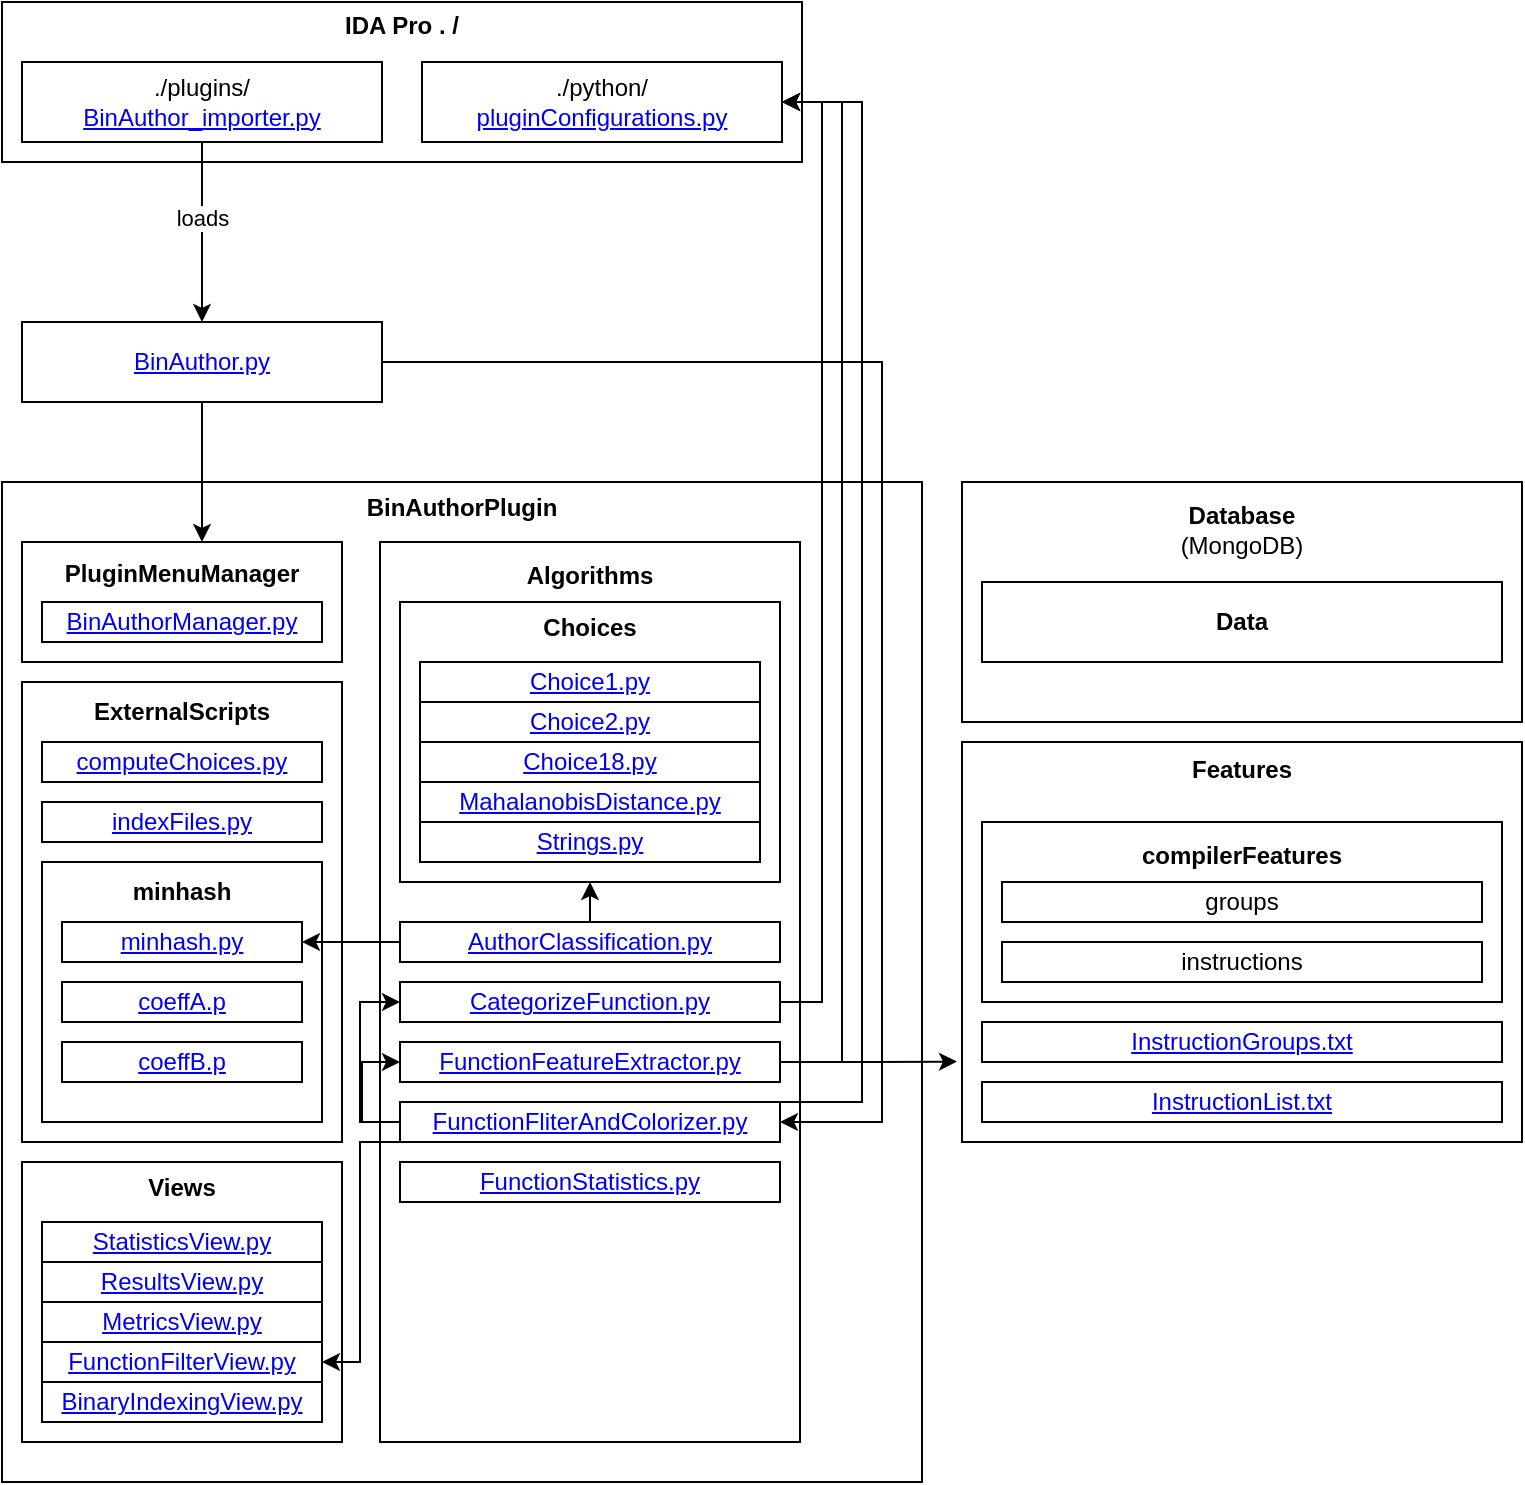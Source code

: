 <mxfile version="17.4.1" type="github"><diagram id="cK5i-I-tC0Fx-0VP-OSx" name="Page-1"><mxGraphModel dx="433" dy="1586" grid="1" gridSize="10" guides="1" tooltips="1" connect="1" arrows="1" fold="1" page="1" pageScale="1" pageWidth="827" pageHeight="1169" math="0" shadow="0"><root><mxCell id="0"/><mxCell id="1" parent="0"/><mxCell id="T5GvVrUFTxV75w1fxt2E-26" value="&lt;div&gt;&lt;b&gt;IDA Pro . /&lt;br&gt;&lt;/b&gt;&lt;/div&gt;&lt;div&gt;&lt;br&gt;&lt;/div&gt;&lt;div&gt;&lt;br&gt;&lt;/div&gt;&lt;div&gt;&lt;br&gt;&lt;/div&gt;&lt;div&gt;&lt;br&gt;&lt;/div&gt;" style="rounded=0;whiteSpace=wrap;html=1;" vertex="1" parent="1"><mxGeometry x="40" y="-120" width="400" height="80" as="geometry"/></mxCell><mxCell id="T5GvVrUFTxV75w1fxt2E-3" style="edgeStyle=orthogonalEdgeStyle;rounded=0;orthogonalLoop=1;jettySize=auto;html=1;entryX=0.5;entryY=0;entryDx=0;entryDy=0;" edge="1" parent="1" source="T5GvVrUFTxV75w1fxt2E-1" target="T5GvVrUFTxV75w1fxt2E-2"><mxGeometry relative="1" as="geometry"/></mxCell><mxCell id="T5GvVrUFTxV75w1fxt2E-4" value="loads" style="edgeLabel;html=1;align=center;verticalAlign=middle;resizable=0;points=[];" vertex="1" connectable="0" parent="T5GvVrUFTxV75w1fxt2E-3"><mxGeometry x="-0.232" relative="1" as="geometry"><mxPoint y="3" as="offset"/></mxGeometry></mxCell><mxCell id="T5GvVrUFTxV75w1fxt2E-1" value="&lt;div&gt;&lt;span class=&quot;css-truncate css-truncate-target d-block width-fit&quot;&gt;./plugins/&lt;br&gt;&lt;/span&gt;&lt;/div&gt;&lt;div&gt;&lt;span class=&quot;css-truncate css-truncate-target d-block width-fit&quot;&gt;&lt;a class=&quot;js-navigation-open Link--primary&quot; title=&quot;BinAuthor_importer.py&quot; href=&quot;https://github.com/g4hsean/BinAuthor/blob/master/BinAuthor_importer.py&quot;&gt;BinAuthor_importer.py&lt;/a&gt;&lt;/span&gt;&lt;/div&gt;" style="rounded=0;whiteSpace=wrap;html=1;" vertex="1" parent="1"><mxGeometry x="50" y="-90" width="180" height="40" as="geometry"/></mxCell><mxCell id="T5GvVrUFTxV75w1fxt2E-2" value="&lt;span class=&quot;css-truncate css-truncate-target d-block width-fit&quot;&gt;&lt;a class=&quot;js-navigation-open Link--primary&quot; title=&quot;BinAuthor.py&quot; href=&quot;https://github.com/g4hsean/BinAuthor/blob/master/BinAuthor.py&quot;&gt;BinAuthor.py&lt;/a&gt;&lt;/span&gt;" style="rounded=0;whiteSpace=wrap;html=1;" vertex="1" parent="1"><mxGeometry x="50" y="40" width="180" height="40" as="geometry"/></mxCell><mxCell id="T5GvVrUFTxV75w1fxt2E-5" value="&lt;div&gt;&lt;b&gt;BinAuthorPlugin&lt;/b&gt;&lt;/div&gt;&lt;div&gt;&lt;b&gt;&lt;br&gt;&lt;/b&gt;&lt;/div&gt;&lt;div&gt;&lt;b&gt;&lt;br&gt;&lt;/b&gt;&lt;/div&gt;&lt;div&gt;&lt;b&gt;&lt;br&gt;&lt;/b&gt;&lt;/div&gt;&lt;div&gt;&lt;b&gt;&lt;br&gt;&lt;/b&gt;&lt;/div&gt;&lt;div&gt;&lt;b&gt;&lt;br&gt;&lt;/b&gt;&lt;/div&gt;&lt;div&gt;&lt;b&gt;&lt;br&gt;&lt;/b&gt;&lt;/div&gt;&lt;div&gt;&lt;b&gt;&lt;br&gt;&lt;/b&gt;&lt;/div&gt;&lt;div&gt;&lt;b&gt;&lt;br&gt;&lt;/b&gt;&lt;/div&gt;&lt;div&gt;&lt;b&gt;&lt;br&gt;&lt;/b&gt;&lt;/div&gt;&lt;div&gt;&lt;b&gt;&lt;br&gt;&lt;/b&gt;&lt;/div&gt;&lt;div&gt;&lt;b&gt;&lt;br&gt;&lt;/b&gt;&lt;/div&gt;&lt;div&gt;&lt;b&gt;&lt;br&gt;&lt;/b&gt;&lt;/div&gt;&lt;div&gt;&lt;b&gt;&lt;br&gt;&lt;/b&gt;&lt;/div&gt;&lt;div&gt;&lt;b&gt;&lt;br&gt;&lt;/b&gt;&lt;/div&gt;&lt;div&gt;&lt;b&gt;&lt;br&gt;&lt;/b&gt;&lt;/div&gt;&lt;div&gt;&lt;b&gt;&lt;br&gt;&lt;/b&gt;&lt;/div&gt;&lt;div&gt;&lt;b&gt;&lt;br&gt;&lt;/b&gt;&lt;/div&gt;&lt;div&gt;&lt;b&gt;&lt;br&gt;&lt;/b&gt;&lt;/div&gt;&lt;div&gt;&lt;b&gt;&lt;br&gt;&lt;/b&gt;&lt;/div&gt;&lt;div&gt;&lt;b&gt;&lt;br&gt;&lt;/b&gt;&lt;/div&gt;&lt;div&gt;&lt;b&gt;&lt;br&gt;&lt;/b&gt;&lt;/div&gt;&lt;div&gt;&lt;b&gt;&lt;br&gt;&lt;/b&gt;&lt;/div&gt;&lt;div&gt;&lt;b&gt;&lt;br&gt;&lt;/b&gt;&lt;/div&gt;&lt;div&gt;&lt;b&gt;&lt;br&gt;&lt;/b&gt;&lt;/div&gt;&lt;div&gt;&lt;b&gt;&lt;br&gt;&lt;/b&gt;&lt;/div&gt;&lt;div&gt;&lt;b&gt;&lt;br&gt;&lt;/b&gt;&lt;/div&gt;&lt;div&gt;&lt;b&gt;&lt;br&gt;&lt;/b&gt;&lt;/div&gt;&lt;div&gt;&lt;b&gt;&lt;br&gt;&lt;/b&gt;&lt;/div&gt;&lt;div&gt;&lt;b&gt;&lt;br&gt;&lt;/b&gt;&lt;/div&gt;&lt;div&gt;&lt;b&gt;&lt;br&gt;&lt;/b&gt;&lt;/div&gt;&lt;div&gt;&lt;b&gt;&lt;br&gt;&lt;/b&gt;&lt;/div&gt;&lt;div&gt;&lt;br&gt;&lt;/div&gt;&lt;div&gt;&lt;br&gt;&lt;/div&gt;" style="rounded=0;whiteSpace=wrap;html=1;" vertex="1" parent="1"><mxGeometry x="40" y="120" width="460" height="500" as="geometry"/></mxCell><mxCell id="T5GvVrUFTxV75w1fxt2E-22" value="" style="group" vertex="1" connectable="0" parent="1"><mxGeometry x="229" y="150" width="210" height="450" as="geometry"/></mxCell><mxCell id="T5GvVrUFTxV75w1fxt2E-6" value="&lt;div&gt;&lt;b&gt;Algorithms&lt;br&gt;&lt;/b&gt;&lt;/div&gt;&lt;div&gt;&lt;br&gt;&lt;/div&gt;&lt;div&gt;&lt;br&gt;&lt;/div&gt;&lt;div&gt;&lt;br&gt;&lt;/div&gt;&lt;div&gt;&lt;br&gt;&lt;/div&gt;&lt;div&gt;&lt;br&gt;&lt;/div&gt;&lt;div&gt;&lt;br&gt;&lt;/div&gt;&lt;div&gt;&lt;br&gt;&lt;/div&gt;&lt;div&gt;&lt;br&gt;&lt;/div&gt;&lt;div&gt;&lt;br&gt;&lt;/div&gt;&lt;div&gt;&lt;br&gt;&lt;/div&gt;&lt;div&gt;&lt;br&gt;&lt;b&gt;&lt;/b&gt;&lt;/div&gt;&lt;div&gt;&lt;br&gt;&lt;/div&gt;&lt;div&gt;&lt;br&gt;&lt;/div&gt;&lt;div&gt;&lt;br&gt;&lt;/div&gt;&lt;div&gt;&lt;br&gt;&lt;/div&gt;&lt;div&gt;&lt;br&gt;&lt;/div&gt;&lt;div&gt;&lt;br&gt;&lt;/div&gt;&lt;div&gt;&lt;br&gt;&lt;/div&gt;&lt;div&gt;&lt;br&gt;&lt;/div&gt;&lt;div&gt;&lt;br&gt;&lt;/div&gt;&lt;div&gt;&lt;br&gt;&lt;/div&gt;&lt;div&gt;&lt;br&gt;&lt;/div&gt;&lt;div&gt;&lt;br&gt;&lt;/div&gt;&lt;div&gt;&lt;br&gt;&lt;/div&gt;&lt;div&gt;&lt;br&gt;&lt;/div&gt;&lt;div&gt;&lt;br&gt;&lt;/div&gt;&lt;div&gt;&lt;br&gt;&lt;/div&gt;&lt;div&gt;&lt;br&gt;&lt;/div&gt;&lt;div&gt;&lt;br&gt;&lt;/div&gt;" style="rounded=0;whiteSpace=wrap;html=1;" vertex="1" parent="T5GvVrUFTxV75w1fxt2E-22"><mxGeometry width="210" height="450" as="geometry"/></mxCell><mxCell id="T5GvVrUFTxV75w1fxt2E-7" value="&lt;div&gt;&lt;b&gt;Choices&lt;br&gt;&lt;/b&gt;&lt;/div&gt;&lt;div&gt;&lt;br&gt;&lt;/div&gt;&lt;div&gt;&lt;br&gt;&lt;/div&gt;&lt;div&gt;&lt;br&gt;&lt;/div&gt;&lt;div&gt;&lt;br&gt;&lt;b&gt;&lt;/b&gt;&lt;/div&gt;&lt;div&gt;&lt;br&gt;&lt;/div&gt;&lt;div&gt;&lt;br&gt;&lt;/div&gt;&lt;div&gt;&lt;br&gt;&lt;/div&gt;&lt;div&gt;&lt;br&gt;&lt;/div&gt;" style="rounded=0;whiteSpace=wrap;html=1;" vertex="1" parent="T5GvVrUFTxV75w1fxt2E-22"><mxGeometry x="10" y="30" width="190" height="140" as="geometry"/></mxCell><mxCell id="T5GvVrUFTxV75w1fxt2E-8" value="&lt;span class=&quot;css-truncate css-truncate-target d-block width-fit&quot;&gt;&lt;a class=&quot;js-navigation-open Link--primary&quot; title=&quot;Choice1.py&quot; href=&quot;https://github.com/g4hsean/BinAuthor/blob/master/BinAuthorPlugin/Algorithms/Choices/Choice1.py&quot;&gt;Choice1.py&lt;/a&gt;&lt;/span&gt;" style="rounded=0;whiteSpace=wrap;html=1;" vertex="1" parent="T5GvVrUFTxV75w1fxt2E-22"><mxGeometry x="20" y="60" width="170" height="20" as="geometry"/></mxCell><mxCell id="T5GvVrUFTxV75w1fxt2E-9" value="&lt;span class=&quot;css-truncate css-truncate-target d-block width-fit&quot;&gt;&lt;a class=&quot;js-navigation-open Link--primary&quot; title=&quot;Choice2.py&quot; href=&quot;https://github.com/g4hsean/BinAuthor/blob/master/BinAuthorPlugin/Algorithms/Choices/Choice2.py&quot;&gt;Choice2.py&lt;/a&gt;&lt;/span&gt;" style="rounded=0;whiteSpace=wrap;html=1;" vertex="1" parent="T5GvVrUFTxV75w1fxt2E-22"><mxGeometry x="20" y="80" width="170" height="20" as="geometry"/></mxCell><mxCell id="T5GvVrUFTxV75w1fxt2E-10" value="&lt;span class=&quot;css-truncate css-truncate-target d-block width-fit&quot;&gt;&lt;a class=&quot;js-navigation-open Link--primary&quot; title=&quot;Choice18.py&quot; href=&quot;https://github.com/g4hsean/BinAuthor/blob/master/BinAuthorPlugin/Algorithms/Choices/Choice18.py&quot;&gt;Choice18.py&lt;/a&gt;&lt;/span&gt;" style="rounded=0;whiteSpace=wrap;html=1;" vertex="1" parent="T5GvVrUFTxV75w1fxt2E-22"><mxGeometry x="20" y="100" width="170" height="20" as="geometry"/></mxCell><mxCell id="T5GvVrUFTxV75w1fxt2E-11" value="&lt;span class=&quot;css-truncate css-truncate-target d-block width-fit&quot;&gt;&lt;a class=&quot;js-navigation-open Link--primary&quot; title=&quot;MahalanobisDistance.py&quot; href=&quot;https://github.com/g4hsean/BinAuthor/blob/master/BinAuthorPlugin/Algorithms/Choices/MahalanobisDistance.py&quot;&gt;MahalanobisDistance.py&lt;/a&gt;&lt;/span&gt;" style="rounded=0;whiteSpace=wrap;html=1;" vertex="1" parent="T5GvVrUFTxV75w1fxt2E-22"><mxGeometry x="20" y="120" width="170" height="20" as="geometry"/></mxCell><mxCell id="T5GvVrUFTxV75w1fxt2E-66" style="edgeStyle=orthogonalEdgeStyle;rounded=0;orthogonalLoop=1;jettySize=auto;html=1;" edge="1" parent="T5GvVrUFTxV75w1fxt2E-22" source="T5GvVrUFTxV75w1fxt2E-12"><mxGeometry relative="1" as="geometry"><mxPoint x="105" y="170" as="targetPoint"/></mxGeometry></mxCell><mxCell id="T5GvVrUFTxV75w1fxt2E-12" value="&lt;span class=&quot;css-truncate css-truncate-target d-block width-fit&quot;&gt;&lt;a class=&quot;js-navigation-open Link--primary&quot; title=&quot;AuthorClassification.py&quot; href=&quot;https://github.com/g4hsean/BinAuthor/blob/master/BinAuthorPlugin/Algorithms/AuthorClassification.py&quot;&gt;AuthorClassification.py&lt;/a&gt;&lt;/span&gt;" style="rounded=0;whiteSpace=wrap;html=1;" vertex="1" parent="T5GvVrUFTxV75w1fxt2E-22"><mxGeometry x="10" y="190" width="190" height="20" as="geometry"/></mxCell><mxCell id="T5GvVrUFTxV75w1fxt2E-13" value="&lt;span class=&quot;css-truncate css-truncate-target d-block width-fit&quot;&gt;&lt;a class=&quot;js-navigation-open Link--primary&quot; title=&quot;Strings.py&quot; href=&quot;https://github.com/g4hsean/BinAuthor/blob/master/BinAuthorPlugin/Algorithms/Choices/Strings.py&quot;&gt;Strings.py&lt;/a&gt;&lt;/span&gt;" style="rounded=0;whiteSpace=wrap;html=1;" vertex="1" parent="T5GvVrUFTxV75w1fxt2E-22"><mxGeometry x="20" y="140" width="170" height="20" as="geometry"/></mxCell><mxCell id="T5GvVrUFTxV75w1fxt2E-14" value="&lt;span class=&quot;css-truncate css-truncate-target d-block width-fit&quot;&gt;&lt;a class=&quot;js-navigation-open Link--primary&quot; title=&quot;CategorizeFunction.py&quot; href=&quot;https://github.com/g4hsean/BinAuthor/blob/master/BinAuthorPlugin/Algorithms/CategorizeFunction.py&quot;&gt;CategorizeFunction.py&lt;/a&gt;&lt;/span&gt;" style="rounded=0;whiteSpace=wrap;html=1;" vertex="1" parent="T5GvVrUFTxV75w1fxt2E-22"><mxGeometry x="10" y="220" width="190" height="20" as="geometry"/></mxCell><mxCell id="T5GvVrUFTxV75w1fxt2E-18" value="&lt;span class=&quot;css-truncate css-truncate-target d-block width-fit&quot;&gt;&lt;a class=&quot;js-navigation-open Link--primary&quot; title=&quot;FunctionFeatureExtractor.py&quot; href=&quot;https://github.com/g4hsean/BinAuthor/blob/master/BinAuthorPlugin/Algorithms/FunctionFeatureExtractor.py&quot;&gt;FunctionFeatureExtractor.py&lt;/a&gt;&lt;/span&gt;" style="rounded=0;whiteSpace=wrap;html=1;" vertex="1" parent="T5GvVrUFTxV75w1fxt2E-22"><mxGeometry x="10" y="250" width="190" height="20" as="geometry"/></mxCell><mxCell id="T5GvVrUFTxV75w1fxt2E-73" style="edgeStyle=orthogonalEdgeStyle;rounded=0;orthogonalLoop=1;jettySize=auto;html=1;entryX=0;entryY=0.5;entryDx=0;entryDy=0;" edge="1" parent="T5GvVrUFTxV75w1fxt2E-22" source="T5GvVrUFTxV75w1fxt2E-19" target="T5GvVrUFTxV75w1fxt2E-14"><mxGeometry relative="1" as="geometry"><Array as="points"><mxPoint x="-10" y="290"/><mxPoint x="-10" y="230"/></Array></mxGeometry></mxCell><mxCell id="T5GvVrUFTxV75w1fxt2E-74" style="edgeStyle=orthogonalEdgeStyle;rounded=0;orthogonalLoop=1;jettySize=auto;html=1;entryX=0;entryY=0.5;entryDx=0;entryDy=0;" edge="1" parent="T5GvVrUFTxV75w1fxt2E-22" source="T5GvVrUFTxV75w1fxt2E-19" target="T5GvVrUFTxV75w1fxt2E-18"><mxGeometry relative="1" as="geometry"><Array as="points"><mxPoint x="-9" y="290"/><mxPoint x="-9" y="260"/></Array></mxGeometry></mxCell><mxCell id="T5GvVrUFTxV75w1fxt2E-19" value="&lt;span class=&quot;css-truncate css-truncate-target d-block width-fit&quot;&gt;&lt;a class=&quot;js-navigation-open Link--primary&quot; title=&quot;FunctionFliterAndColorizer.py&quot; href=&quot;https://github.com/g4hsean/BinAuthor/blob/master/BinAuthorPlugin/Algorithms/FunctionFliterAndColorizer.py&quot;&gt;FunctionFliterAndColorizer.py&lt;/a&gt;&lt;/span&gt;" style="rounded=0;whiteSpace=wrap;html=1;" vertex="1" parent="T5GvVrUFTxV75w1fxt2E-22"><mxGeometry x="10" y="280" width="190" height="20" as="geometry"/></mxCell><mxCell id="T5GvVrUFTxV75w1fxt2E-20" value="&lt;span class=&quot;css-truncate css-truncate-target d-block width-fit&quot;&gt;&lt;a class=&quot;js-navigation-open Link--primary&quot; title=&quot;FunctionStatistics.py&quot; href=&quot;https://github.com/g4hsean/BinAuthor/blob/master/BinAuthorPlugin/Algorithms/FunctionStatistics.py&quot;&gt;FunctionStatistics.py&lt;/a&gt;&lt;/span&gt;" style="rounded=0;whiteSpace=wrap;html=1;" vertex="1" parent="T5GvVrUFTxV75w1fxt2E-22"><mxGeometry x="10" y="310" width="190" height="20" as="geometry"/></mxCell><mxCell id="T5GvVrUFTxV75w1fxt2E-21" style="edgeStyle=orthogonalEdgeStyle;rounded=0;orthogonalLoop=1;jettySize=auto;html=1;entryX=1;entryY=0.5;entryDx=0;entryDy=0;" edge="1" parent="1" source="T5GvVrUFTxV75w1fxt2E-2" target="T5GvVrUFTxV75w1fxt2E-19"><mxGeometry relative="1" as="geometry"><Array as="points"><mxPoint x="480" y="60"/><mxPoint x="480" y="440"/></Array></mxGeometry></mxCell><mxCell id="T5GvVrUFTxV75w1fxt2E-23" value="&lt;div&gt;&lt;br&gt;&lt;/div&gt;&lt;div&gt;&lt;strong class=&quot;final-path&quot;&gt;PluginMenuManager&lt;br&gt;&lt;/strong&gt;&lt;/div&gt;&lt;div&gt;&lt;br&gt;&lt;strong class=&quot;final-path&quot;&gt;&lt;/strong&gt;&lt;/div&gt;&lt;div&gt;&lt;br&gt;&lt;/div&gt;&lt;div&gt;&lt;br&gt;&lt;/div&gt;" style="rounded=0;whiteSpace=wrap;html=1;" vertex="1" parent="1"><mxGeometry x="50" y="150" width="160" height="60" as="geometry"/></mxCell><mxCell id="T5GvVrUFTxV75w1fxt2E-24" value="&lt;span class=&quot;css-truncate css-truncate-target d-block width-fit&quot;&gt;&lt;a class=&quot;js-navigation-open Link--primary&quot; title=&quot;BinAuthorManager.py&quot; href=&quot;https://github.com/g4hsean/BinAuthor/blob/master/BinAuthorPlugin/PluginMenuManager/BinAuthorManager.py&quot;&gt;BinAuthorManager.py&lt;/a&gt;&lt;/span&gt;" style="rounded=0;whiteSpace=wrap;html=1;" vertex="1" parent="1"><mxGeometry x="60" y="180" width="140" height="20" as="geometry"/></mxCell><mxCell id="T5GvVrUFTxV75w1fxt2E-25" style="edgeStyle=orthogonalEdgeStyle;rounded=0;orthogonalLoop=1;jettySize=auto;html=1;" edge="1" parent="1" source="T5GvVrUFTxV75w1fxt2E-2" target="T5GvVrUFTxV75w1fxt2E-23"><mxGeometry relative="1" as="geometry"><Array as="points"><mxPoint x="140" y="110"/><mxPoint x="140" y="110"/></Array></mxGeometry></mxCell><mxCell id="T5GvVrUFTxV75w1fxt2E-27" value="&lt;div&gt;&lt;span class=&quot;css-truncate css-truncate-target d-block width-fit&quot;&gt;./python/&lt;br&gt;&lt;/span&gt;&lt;/div&gt;&lt;div&gt;&lt;span class=&quot;css-truncate css-truncate-target d-block width-fit&quot;&gt;&lt;a class=&quot;js-navigation-open Link--primary&quot; title=&quot;pluginConfigurations.py&quot; href=&quot;https://github.com/g4hsean/BinAuthor/blob/master/IDA%20Pro%20Plugin/pluginConfigurations.py&quot;&gt;pluginConfigurations.py&lt;/a&gt;&lt;/span&gt;&lt;/div&gt;" style="rounded=0;whiteSpace=wrap;html=1;" vertex="1" parent="1"><mxGeometry x="250" y="-90" width="180" height="40" as="geometry"/></mxCell><mxCell id="T5GvVrUFTxV75w1fxt2E-28" value="&lt;div&gt;&lt;b&gt;Database&lt;/b&gt;&lt;/div&gt;&lt;div&gt;(MongoDB)&lt;b&gt;&lt;br&gt;&lt;/b&gt;&lt;/div&gt;&lt;div&gt;&lt;b&gt;&lt;br&gt;&lt;/b&gt;&lt;/div&gt;&lt;div&gt;&lt;b&gt;&lt;br&gt;&lt;/b&gt;&lt;/div&gt;&lt;div&gt;&lt;b&gt;&lt;br&gt;&lt;/b&gt;&lt;/div&gt;&lt;div&gt;&lt;b&gt;&lt;br&gt;&lt;/b&gt;&lt;/div&gt;&lt;div&gt;&lt;b&gt;&lt;br&gt;&lt;/b&gt;&lt;/div&gt;" style="rounded=0;whiteSpace=wrap;html=1;" vertex="1" parent="1"><mxGeometry x="520" y="120" width="280" height="120" as="geometry"/></mxCell><mxCell id="T5GvVrUFTxV75w1fxt2E-29" value="&lt;b&gt;Data&lt;/b&gt;" style="rounded=0;whiteSpace=wrap;html=1;" vertex="1" parent="1"><mxGeometry x="530" y="170" width="260" height="40" as="geometry"/></mxCell><mxCell id="T5GvVrUFTxV75w1fxt2E-30" value="&lt;div&gt;&lt;b&gt;Features&lt;br&gt;&lt;/b&gt;&lt;/div&gt;&lt;div&gt;&lt;br&gt;&lt;/div&gt;&lt;div&gt;&lt;br&gt;&lt;/div&gt;&lt;div&gt;&lt;br&gt;&lt;/div&gt;&lt;div&gt;&lt;br&gt;&lt;/div&gt;&lt;div&gt;&lt;br&gt;&lt;/div&gt;&lt;div&gt;&lt;br&gt;&lt;/div&gt;&lt;div&gt;&lt;br&gt;&lt;/div&gt;&lt;div&gt;&lt;br&gt;&lt;/div&gt;&lt;div&gt;&lt;br&gt;&lt;/div&gt;&lt;div&gt;&lt;br&gt;&lt;b&gt;&lt;/b&gt;&lt;/div&gt;&lt;div&gt;&lt;br&gt;&lt;/div&gt;&lt;div&gt;&lt;br&gt;&lt;/div&gt;" style="rounded=0;whiteSpace=wrap;html=1;" vertex="1" parent="1"><mxGeometry x="520" y="250" width="280" height="200" as="geometry"/></mxCell><mxCell id="T5GvVrUFTxV75w1fxt2E-31" value="&lt;div&gt;&lt;b&gt;compilerFeatures&lt;br&gt;&lt;/b&gt;&lt;/div&gt;&lt;div&gt;&lt;br&gt;&lt;/div&gt;&lt;div&gt;&lt;br&gt;&lt;b&gt;&lt;/b&gt;&lt;/div&gt;&lt;div&gt;&lt;br&gt;&lt;/div&gt;&lt;div&gt;&lt;br&gt;&lt;/div&gt;" style="rounded=0;whiteSpace=wrap;html=1;" vertex="1" parent="1"><mxGeometry x="530" y="290" width="260" height="90" as="geometry"/></mxCell><mxCell id="T5GvVrUFTxV75w1fxt2E-45" value="groups" style="rounded=0;whiteSpace=wrap;html=1;" vertex="1" parent="1"><mxGeometry x="540" y="320" width="240" height="20" as="geometry"/></mxCell><mxCell id="T5GvVrUFTxV75w1fxt2E-46" value="instructions" style="rounded=0;whiteSpace=wrap;html=1;" vertex="1" parent="1"><mxGeometry x="540" y="350" width="240" height="20" as="geometry"/></mxCell><mxCell id="T5GvVrUFTxV75w1fxt2E-47" value="&lt;span class=&quot;css-truncate css-truncate-target d-block width-fit&quot;&gt;&lt;a class=&quot;js-navigation-open Link--primary&quot; title=&quot;InstructionGroups.txt&quot; href=&quot;https://github.com/g4hsean/BinAuthor/blob/bdcb86cf16303a5fa50fb2ffb4faf4f88a0050d7/Features/InstructionGroups.txt&quot;&gt;InstructionGroups.txt&lt;/a&gt;&lt;/span&gt;" style="rounded=0;whiteSpace=wrap;html=1;" vertex="1" parent="1"><mxGeometry x="530" y="390" width="260" height="20" as="geometry"/></mxCell><mxCell id="T5GvVrUFTxV75w1fxt2E-48" value="&lt;span class=&quot;css-truncate css-truncate-target d-block width-fit&quot;&gt;&lt;a class=&quot;js-navigation-open Link--primary&quot; title=&quot;InstructionList.txt&quot; href=&quot;https://github.com/g4hsean/BinAuthor/blob/bdcb86cf16303a5fa50fb2ffb4faf4f88a0050d7/Features/InstructionList.txt&quot;&gt;InstructionList.txt&lt;/a&gt;&lt;/span&gt;" style="rounded=0;whiteSpace=wrap;html=1;" vertex="1" parent="1"><mxGeometry x="530" y="420" width="260" height="20" as="geometry"/></mxCell><mxCell id="T5GvVrUFTxV75w1fxt2E-49" value="&lt;div&gt;&lt;b&gt;ExternalScripts&lt;/b&gt;&lt;/div&gt;&lt;div&gt;&lt;b&gt;&lt;br&gt;&lt;/b&gt;&lt;/div&gt;&lt;div&gt;&lt;b&gt;&lt;br&gt;&lt;/b&gt;&lt;/div&gt;&lt;div&gt;&lt;br&gt;&lt;/div&gt;&lt;div&gt;&lt;br&gt;&lt;/div&gt;&lt;div&gt;&lt;br&gt;&lt;/div&gt;&lt;div&gt;&lt;br&gt;&lt;/div&gt;&lt;div&gt;&lt;br&gt;&lt;/div&gt;&lt;div&gt;&lt;br&gt;&lt;/div&gt;&lt;div&gt;&lt;br&gt;&lt;/div&gt;&lt;div&gt;&lt;br&gt;&lt;/div&gt;&lt;div&gt;&lt;br&gt;&lt;/div&gt;&lt;div&gt;&lt;br&gt;&lt;/div&gt;&lt;div&gt;&lt;br&gt;&lt;/div&gt;&lt;div&gt;&lt;br&gt;&lt;/div&gt;" style="rounded=0;whiteSpace=wrap;html=1;" vertex="1" parent="1"><mxGeometry x="50" y="220" width="160" height="230" as="geometry"/></mxCell><mxCell id="T5GvVrUFTxV75w1fxt2E-51" value="&lt;span class=&quot;css-truncate css-truncate-target d-block width-fit&quot;&gt;&lt;a class=&quot;js-navigation-open Link--primary&quot; title=&quot;indexFiles.py&quot; href=&quot;https://github.com/g4hsean/BinAuthor/blob/master/BinAuthorPlugin/ExternalScripts/indexFiles.py&quot;&gt;indexFiles.py&lt;/a&gt;&lt;/span&gt;" style="rounded=0;whiteSpace=wrap;html=1;" vertex="1" parent="1"><mxGeometry x="60" y="280" width="140" height="20" as="geometry"/></mxCell><mxCell id="T5GvVrUFTxV75w1fxt2E-52" value="&lt;span class=&quot;css-truncate css-truncate-target d-block width-fit&quot;&gt;&lt;a class=&quot;js-navigation-open Link--primary&quot; title=&quot;computeChoices.py&quot; href=&quot;https://github.com/g4hsean/BinAuthor/blob/master/BinAuthorPlugin/ExternalScripts/computeChoices.py&quot;&gt;computeChoices.py&lt;/a&gt;&lt;/span&gt;" style="rounded=0;whiteSpace=wrap;html=1;" vertex="1" parent="1"><mxGeometry x="60" y="250" width="140" height="20" as="geometry"/></mxCell><mxCell id="T5GvVrUFTxV75w1fxt2E-54" value="&lt;div&gt;&lt;b&gt;minhash&lt;br&gt;&lt;/b&gt;&lt;/div&gt;&lt;div&gt;&lt;br&gt;&lt;/div&gt;&lt;div&gt;&lt;br&gt;&lt;/div&gt;&lt;div&gt;&lt;br&gt;&lt;/div&gt;&lt;div&gt;&lt;br&gt;&lt;/div&gt;&lt;div&gt;&lt;br&gt;&lt;/div&gt;&lt;div&gt;&lt;br&gt;&lt;/div&gt;&lt;div&gt;&lt;br&gt;&lt;/div&gt;" style="rounded=0;whiteSpace=wrap;html=1;" vertex="1" parent="1"><mxGeometry x="60" y="310" width="140" height="130" as="geometry"/></mxCell><mxCell id="T5GvVrUFTxV75w1fxt2E-55" value="&lt;span class=&quot;css-truncate css-truncate-target d-block width-fit&quot;&gt;&lt;a class=&quot;js-navigation-open Link--primary&quot; title=&quot;minhash.py&quot; href=&quot;https://github.com/g4hsean/BinAuthor/blob/master/BinAuthorPlugin/ExternalScripts/minhash/minhash.py&quot;&gt;minhash.py&lt;/a&gt;&lt;/span&gt;" style="rounded=0;whiteSpace=wrap;html=1;" vertex="1" parent="1"><mxGeometry x="70" y="340" width="120" height="20" as="geometry"/></mxCell><mxCell id="T5GvVrUFTxV75w1fxt2E-56" value="&lt;span class=&quot;css-truncate css-truncate-target d-block width-fit&quot;&gt;&lt;a class=&quot;js-navigation-open Link--primary&quot; title=&quot;coeffA.p&quot; href=&quot;https://github.com/g4hsean/BinAuthor/blob/master/BinAuthorPlugin/ExternalScripts/minhash/coeffA.p&quot;&gt;coeffA.p&lt;/a&gt;&lt;/span&gt;" style="rounded=0;whiteSpace=wrap;html=1;" vertex="1" parent="1"><mxGeometry x="70" y="370" width="120" height="20" as="geometry"/></mxCell><mxCell id="T5GvVrUFTxV75w1fxt2E-57" value="&lt;span class=&quot;css-truncate css-truncate-target d-block width-fit&quot;&gt;&lt;a class=&quot;js-navigation-open Link--primary&quot; title=&quot;coeffB.p&quot; href=&quot;https://github.com/g4hsean/BinAuthor/blob/master/BinAuthorPlugin/ExternalScripts/minhash/coeffB.p&quot;&gt;coeffB.p&lt;/a&gt;&lt;/span&gt;" style="rounded=0;whiteSpace=wrap;html=1;" vertex="1" parent="1"><mxGeometry x="70" y="400" width="120" height="20" as="geometry"/></mxCell><mxCell id="T5GvVrUFTxV75w1fxt2E-58" value="&lt;div&gt;&lt;strong class=&quot;final-path&quot;&gt;Views&lt;/strong&gt;&lt;/div&gt;&lt;div&gt;&lt;strong class=&quot;final-path&quot;&gt;&lt;br&gt;&lt;/strong&gt;&lt;/div&gt;&lt;div&gt;&lt;strong class=&quot;final-path&quot;&gt;&lt;br&gt;&lt;/strong&gt;&lt;/div&gt;&lt;div&gt;&lt;strong class=&quot;final-path&quot;&gt;&lt;br&gt;&lt;/strong&gt;&lt;/div&gt;&lt;div&gt;&lt;strong class=&quot;final-path&quot;&gt;&lt;br&gt;&lt;/strong&gt;&lt;/div&gt;&lt;div&gt;&lt;strong class=&quot;final-path&quot;&gt;&lt;br&gt;&lt;/strong&gt;&lt;/div&gt;&lt;div&gt;&lt;strong class=&quot;final-path&quot;&gt;&lt;br&gt;&lt;/strong&gt;&lt;/div&gt;&lt;div&gt;&lt;strong class=&quot;final-path&quot;&gt;&lt;br&gt;&lt;/strong&gt;&lt;/div&gt;&lt;div&gt;&lt;br&gt;&lt;/div&gt;" style="rounded=0;whiteSpace=wrap;html=1;" vertex="1" parent="1"><mxGeometry x="50" y="460" width="160" height="140" as="geometry"/></mxCell><mxCell id="T5GvVrUFTxV75w1fxt2E-59" value="&lt;span class=&quot;css-truncate css-truncate-target d-block width-fit&quot;&gt;&lt;a class=&quot;js-navigation-open Link--primary&quot; title=&quot;StatisticsView.py&quot; href=&quot;https://github.com/g4hsean/BinAuthor/blob/master/BinAuthorPlugin/Views/StatisticsView.py&quot;&gt;StatisticsView.py&lt;/a&gt;&lt;/span&gt;" style="rounded=0;whiteSpace=wrap;html=1;" vertex="1" parent="1"><mxGeometry x="60" y="490" width="140" height="20" as="geometry"/></mxCell><mxCell id="T5GvVrUFTxV75w1fxt2E-60" value="&lt;span class=&quot;css-truncate css-truncate-target d-block width-fit&quot;&gt;&lt;a class=&quot;js-navigation-open Link--primary&quot; title=&quot;ResultsView.py&quot; href=&quot;https://github.com/g4hsean/BinAuthor/blob/master/BinAuthorPlugin/Views/ResultsView.py&quot;&gt;ResultsView.py&lt;/a&gt;&lt;/span&gt;" style="rounded=0;whiteSpace=wrap;html=1;" vertex="1" parent="1"><mxGeometry x="60" y="510" width="140" height="20" as="geometry"/></mxCell><mxCell id="T5GvVrUFTxV75w1fxt2E-61" value="&lt;span class=&quot;css-truncate css-truncate-target d-block width-fit&quot;&gt;&lt;a class=&quot;js-navigation-open Link--primary&quot; title=&quot;MetricsView.py&quot; href=&quot;https://github.com/g4hsean/BinAuthor/blob/master/BinAuthorPlugin/Views/MetricsView.py&quot;&gt;MetricsView.py&lt;/a&gt;&lt;/span&gt;" style="rounded=0;whiteSpace=wrap;html=1;" vertex="1" parent="1"><mxGeometry x="60" y="530" width="140" height="20" as="geometry"/></mxCell><mxCell id="T5GvVrUFTxV75w1fxt2E-62" value="&lt;span class=&quot;css-truncate css-truncate-target d-block width-fit&quot;&gt;&lt;a class=&quot;js-navigation-open Link--primary&quot; title=&quot;FunctionFilterView.py&quot; href=&quot;https://github.com/g4hsean/BinAuthor/blob/master/BinAuthorPlugin/Views/FunctionFilterView.py&quot;&gt;FunctionFilterView.py&lt;/a&gt;&lt;/span&gt;" style="rounded=0;whiteSpace=wrap;html=1;" vertex="1" parent="1"><mxGeometry x="60" y="550" width="140" height="20" as="geometry"/></mxCell><mxCell id="T5GvVrUFTxV75w1fxt2E-63" value="&lt;span class=&quot;css-truncate css-truncate-target d-block width-fit&quot;&gt;&lt;a class=&quot;js-navigation-open Link--primary&quot; title=&quot;BinaryIndexingView.py&quot; href=&quot;https://github.com/g4hsean/BinAuthor/blob/master/BinAuthorPlugin/Views/BinaryIndexingView.py&quot;&gt;BinaryIndexingView.py&lt;/a&gt;&lt;/span&gt;" style="rounded=0;whiteSpace=wrap;html=1;" vertex="1" parent="1"><mxGeometry x="60" y="570" width="140" height="20" as="geometry"/></mxCell><mxCell id="T5GvVrUFTxV75w1fxt2E-64" style="edgeStyle=orthogonalEdgeStyle;rounded=0;orthogonalLoop=1;jettySize=auto;html=1;entryX=1;entryY=0.5;entryDx=0;entryDy=0;" edge="1" parent="1" source="T5GvVrUFTxV75w1fxt2E-12" target="T5GvVrUFTxV75w1fxt2E-55"><mxGeometry relative="1" as="geometry"/></mxCell><mxCell id="T5GvVrUFTxV75w1fxt2E-68" style="edgeStyle=orthogonalEdgeStyle;rounded=0;orthogonalLoop=1;jettySize=auto;html=1;entryX=1;entryY=0.5;entryDx=0;entryDy=0;" edge="1" parent="1" source="T5GvVrUFTxV75w1fxt2E-14" target="T5GvVrUFTxV75w1fxt2E-27"><mxGeometry relative="1" as="geometry"><Array as="points"><mxPoint x="450" y="380"/><mxPoint x="450" y="-70"/></Array></mxGeometry></mxCell><mxCell id="T5GvVrUFTxV75w1fxt2E-69" style="edgeStyle=orthogonalEdgeStyle;rounded=0;orthogonalLoop=1;jettySize=auto;html=1;entryX=1;entryY=0.5;entryDx=0;entryDy=0;" edge="1" parent="1" source="T5GvVrUFTxV75w1fxt2E-18" target="T5GvVrUFTxV75w1fxt2E-27"><mxGeometry relative="1" as="geometry"><Array as="points"><mxPoint x="460" y="410"/><mxPoint x="460" y="-70"/></Array></mxGeometry></mxCell><mxCell id="T5GvVrUFTxV75w1fxt2E-70" style="edgeStyle=orthogonalEdgeStyle;rounded=0;orthogonalLoop=1;jettySize=auto;html=1;entryX=-0.009;entryY=0.799;entryDx=0;entryDy=0;entryPerimeter=0;" edge="1" parent="1" source="T5GvVrUFTxV75w1fxt2E-18" target="T5GvVrUFTxV75w1fxt2E-30"><mxGeometry relative="1" as="geometry"/></mxCell><mxCell id="T5GvVrUFTxV75w1fxt2E-76" style="edgeStyle=orthogonalEdgeStyle;rounded=0;orthogonalLoop=1;jettySize=auto;html=1;entryX=1;entryY=0.5;entryDx=0;entryDy=0;" edge="1" parent="1" source="T5GvVrUFTxV75w1fxt2E-19" target="T5GvVrUFTxV75w1fxt2E-62"><mxGeometry relative="1" as="geometry"><Array as="points"><mxPoint x="219" y="450"/><mxPoint x="219" y="560"/></Array></mxGeometry></mxCell><mxCell id="T5GvVrUFTxV75w1fxt2E-77" style="edgeStyle=orthogonalEdgeStyle;rounded=0;orthogonalLoop=1;jettySize=auto;html=1;entryX=1;entryY=0.5;entryDx=0;entryDy=0;" edge="1" parent="1" source="T5GvVrUFTxV75w1fxt2E-19" target="T5GvVrUFTxV75w1fxt2E-27"><mxGeometry relative="1" as="geometry"><Array as="points"><mxPoint x="470" y="430"/><mxPoint x="470" y="-70"/></Array></mxGeometry></mxCell></root></mxGraphModel></diagram></mxfile>